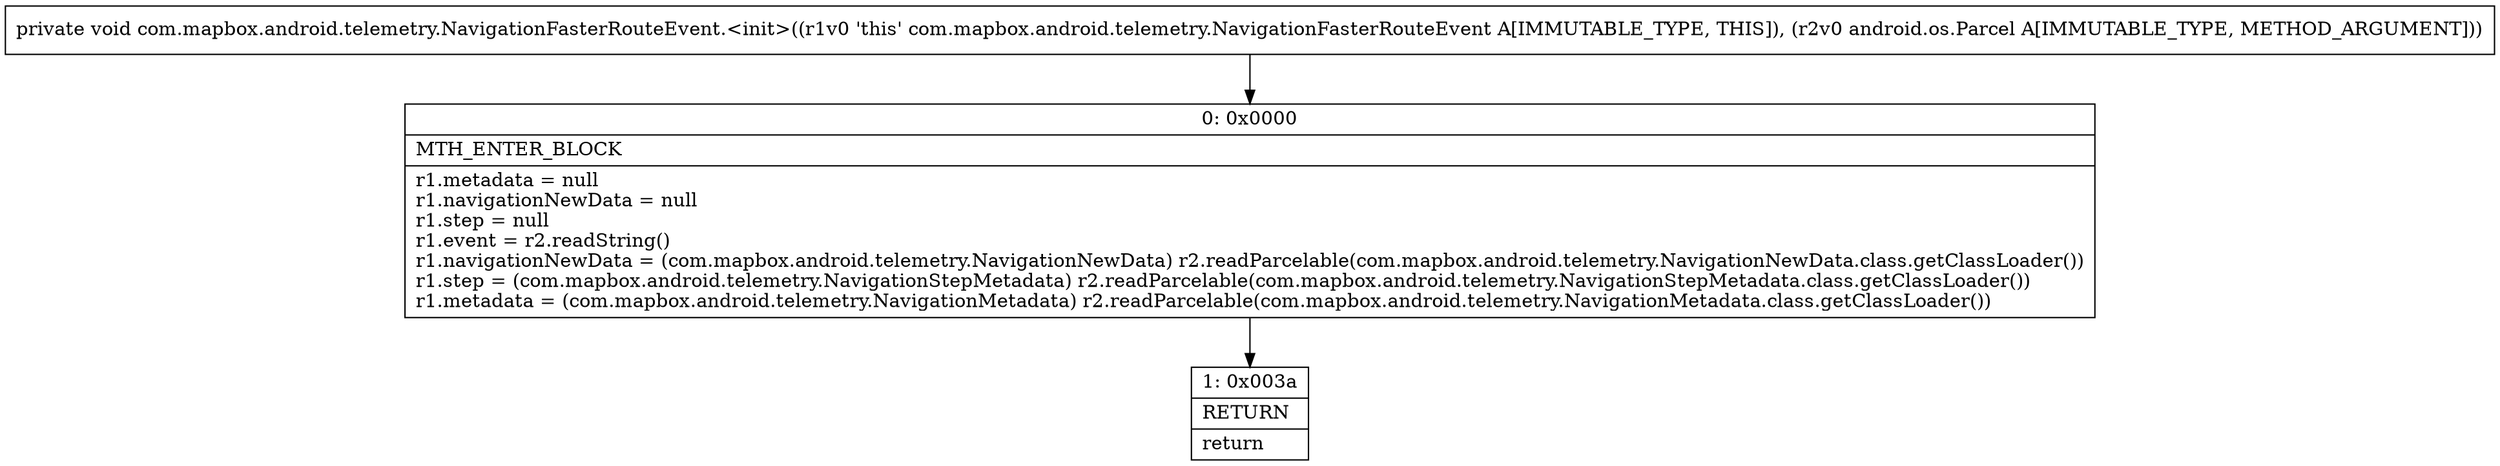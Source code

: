 digraph "CFG forcom.mapbox.android.telemetry.NavigationFasterRouteEvent.\<init\>(Landroid\/os\/Parcel;)V" {
Node_0 [shape=record,label="{0\:\ 0x0000|MTH_ENTER_BLOCK\l|r1.metadata = null\lr1.navigationNewData = null\lr1.step = null\lr1.event = r2.readString()\lr1.navigationNewData = (com.mapbox.android.telemetry.NavigationNewData) r2.readParcelable(com.mapbox.android.telemetry.NavigationNewData.class.getClassLoader())\lr1.step = (com.mapbox.android.telemetry.NavigationStepMetadata) r2.readParcelable(com.mapbox.android.telemetry.NavigationStepMetadata.class.getClassLoader())\lr1.metadata = (com.mapbox.android.telemetry.NavigationMetadata) r2.readParcelable(com.mapbox.android.telemetry.NavigationMetadata.class.getClassLoader())\l}"];
Node_1 [shape=record,label="{1\:\ 0x003a|RETURN\l|return\l}"];
MethodNode[shape=record,label="{private void com.mapbox.android.telemetry.NavigationFasterRouteEvent.\<init\>((r1v0 'this' com.mapbox.android.telemetry.NavigationFasterRouteEvent A[IMMUTABLE_TYPE, THIS]), (r2v0 android.os.Parcel A[IMMUTABLE_TYPE, METHOD_ARGUMENT])) }"];
MethodNode -> Node_0;
Node_0 -> Node_1;
}

